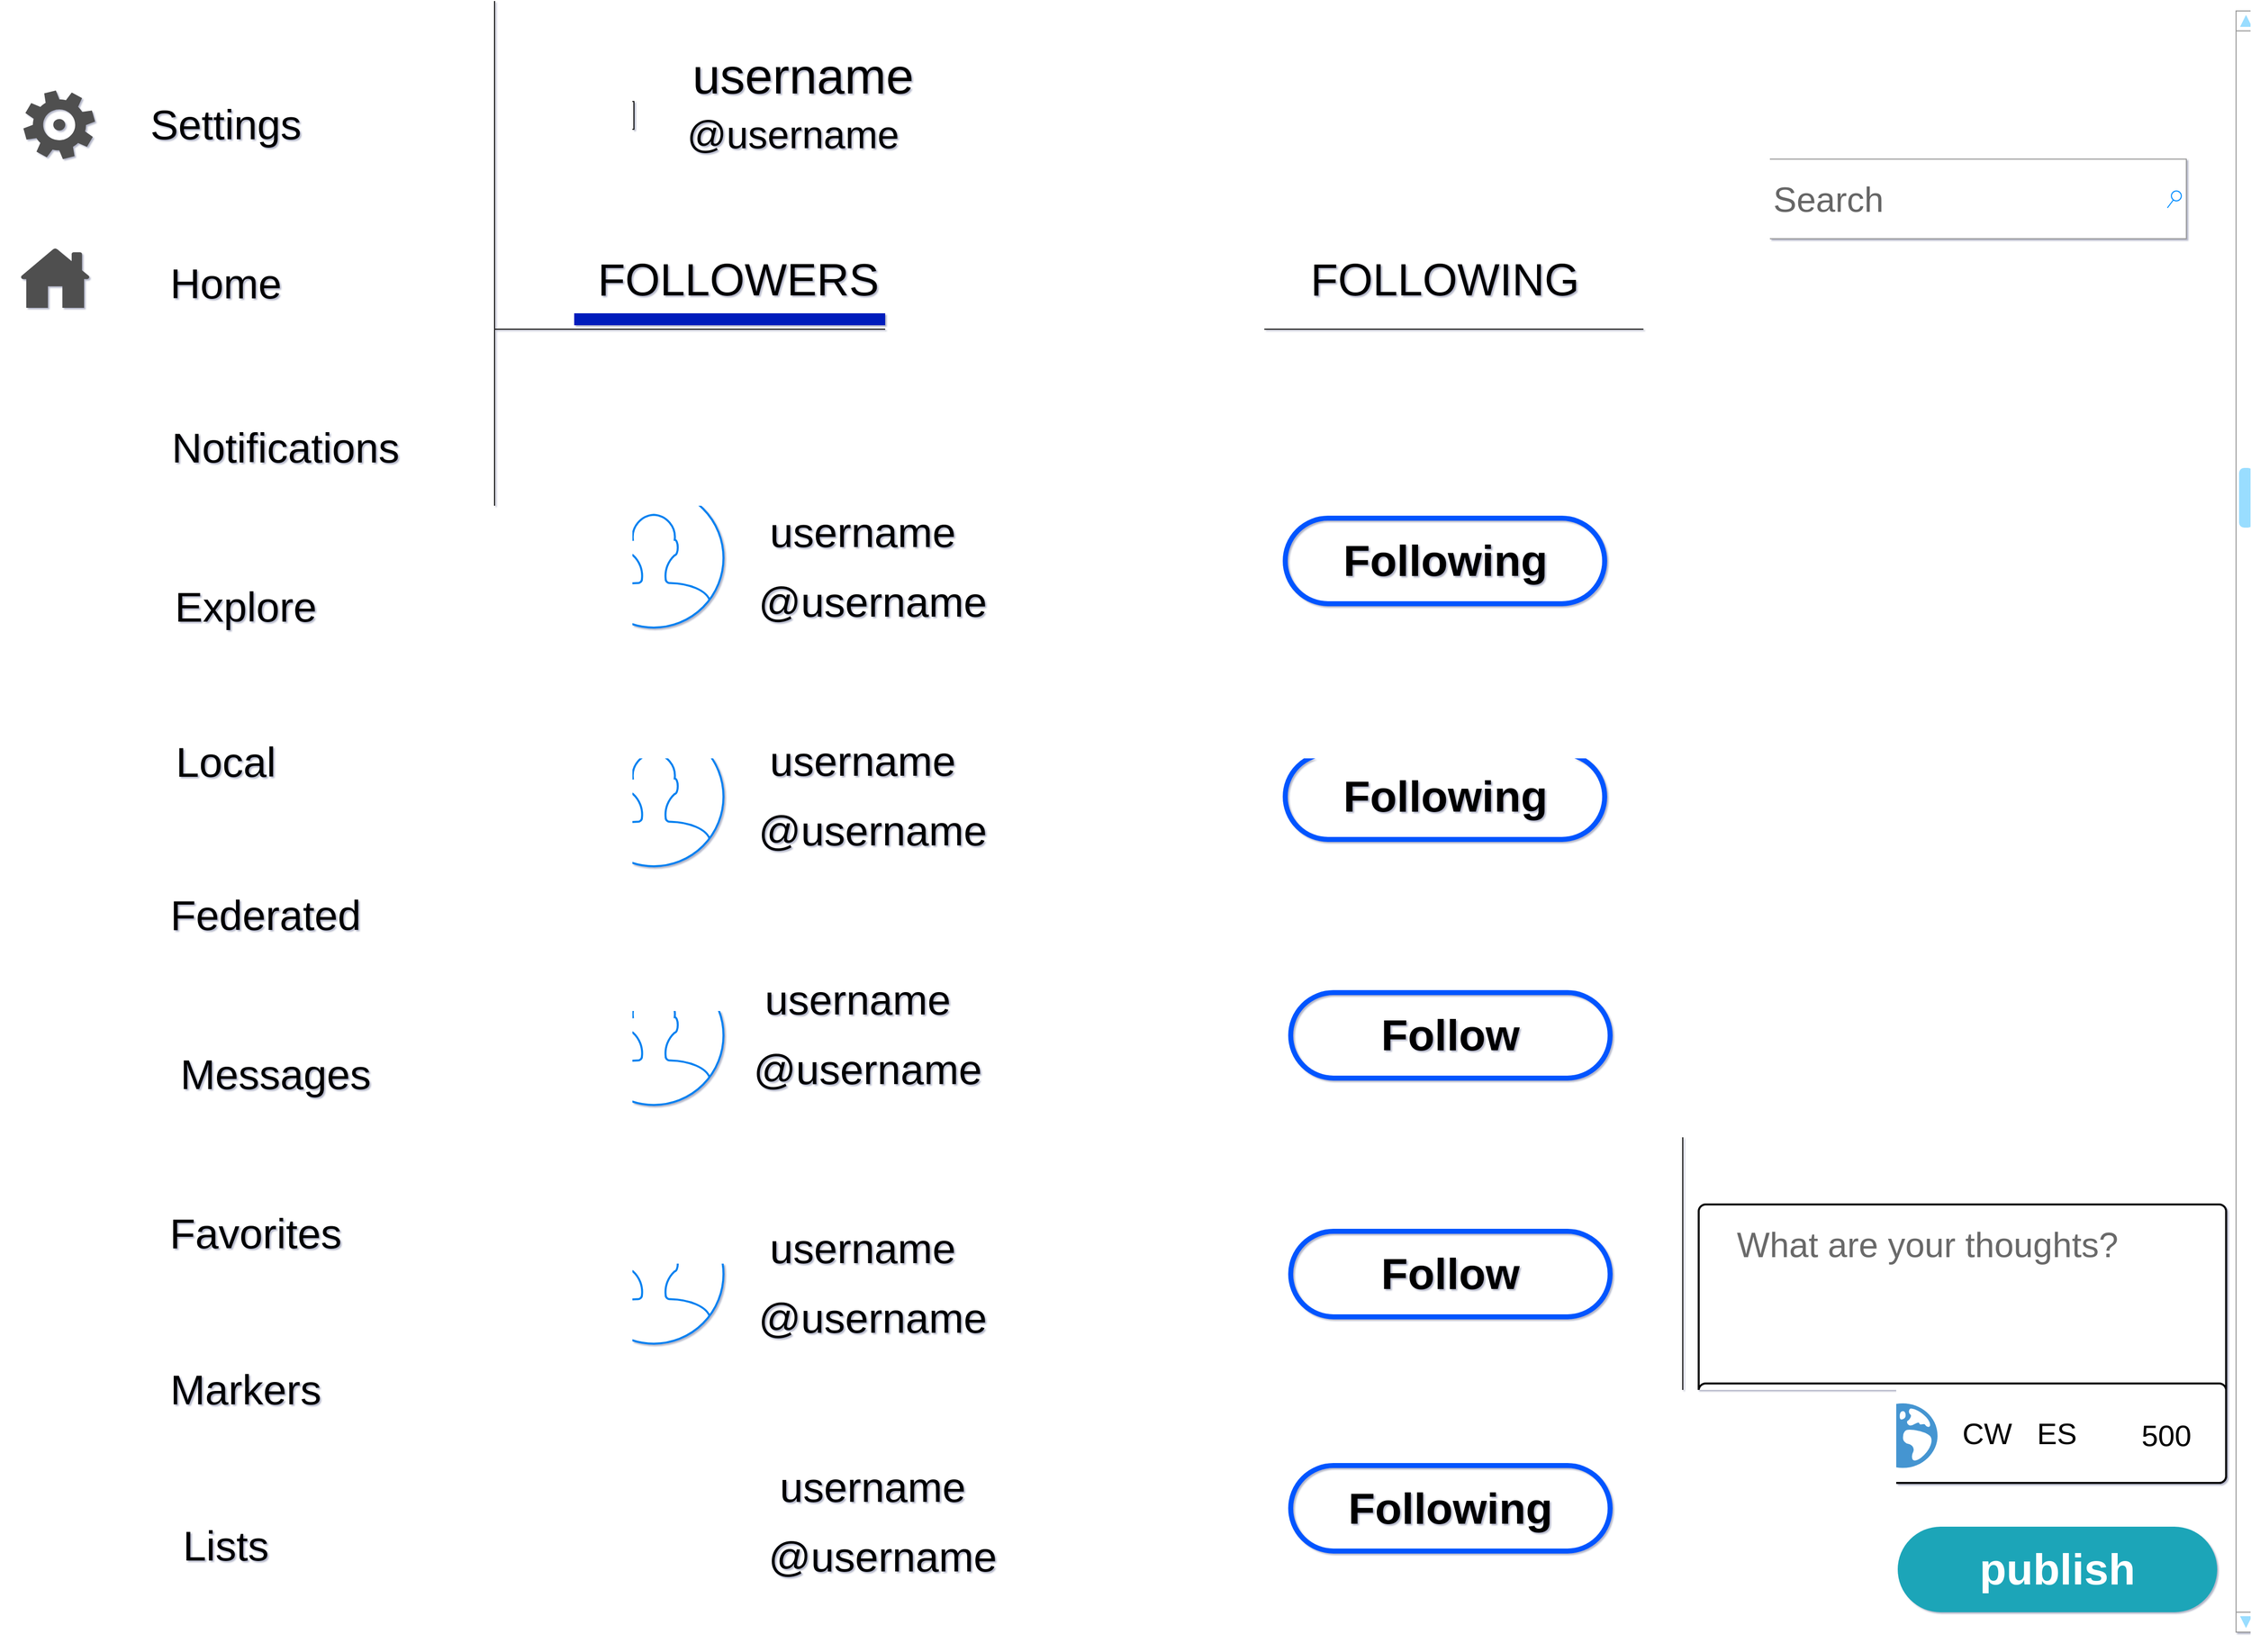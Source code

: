 <mxfile version="21.0.6" type="github">
  <diagram name="Página-1" id="clSKfbIbrm-G46F0gqga">
    <mxGraphModel dx="3000" dy="1774" grid="1" gridSize="10" guides="1" tooltips="1" connect="1" arrows="1" fold="1" page="1" pageScale="1" pageWidth="1169" pageHeight="827" background="none" math="0" shadow="1">
      <root>
        <mxCell id="0" />
        <mxCell id="1" parent="0" />
        <mxCell id="SU3SuYScUBmW4pT_DL9_-8" value="" style="verticalLabelPosition=bottom;shadow=0;dashed=0;align=center;html=1;verticalAlign=top;strokeWidth=1;shape=mxgraph.mockup.navigation.scrollBar;strokeColor=#999999;barPos=71.273;fillColor2=#99ddff;strokeColor2=none;direction=north;rounded=1;" vertex="1" parent="1">
          <mxGeometry x="2310" y="10" width="10" height="1630" as="geometry" />
        </mxCell>
        <mxCell id="SU3SuYScUBmW4pT_DL9_-9" value="&lt;font style=&quot;font-size: 45px;&quot;&gt;FOLLOWING&lt;/font&gt;" style="text;strokeColor=none;align=center;fillColor=none;html=1;verticalAlign=middle;whiteSpace=wrap;rounded=1;fontSize=45;" vertex="1" parent="1">
          <mxGeometry x="1420" y="260" width="190" height="40" as="geometry" />
        </mxCell>
        <mxCell id="SU3SuYScUBmW4pT_DL9_-11" value="&lt;font style=&quot;font-size: 45px;&quot;&gt;FOLLOWERS&lt;/font&gt;" style="text;strokeColor=none;align=center;fillColor=none;html=1;verticalAlign=middle;whiteSpace=wrap;rounded=1;fontSize=45;" vertex="1" parent="1">
          <mxGeometry x="710" y="260" width="190" height="40" as="geometry" />
        </mxCell>
        <mxCell id="SU3SuYScUBmW4pT_DL9_-17" value="" style="endArrow=none;html=1;rounded=0;" edge="1" parent="1">
          <mxGeometry width="50" height="50" relative="1" as="geometry">
            <mxPoint x="560" y="1650" as="sourcePoint" />
            <mxPoint x="560" as="targetPoint" />
          </mxGeometry>
        </mxCell>
        <mxCell id="SU3SuYScUBmW4pT_DL9_-18" value="" style="endArrow=none;html=1;rounded=0;" edge="1" parent="1">
          <mxGeometry width="50" height="50" relative="1" as="geometry">
            <mxPoint x="1754" y="1654" as="sourcePoint" />
            <mxPoint x="1754" y="4" as="targetPoint" />
          </mxGeometry>
        </mxCell>
        <mxCell id="SU3SuYScUBmW4pT_DL9_-19" value="" style="endArrow=none;html=1;rounded=0;" edge="1" parent="1">
          <mxGeometry width="50" height="50" relative="1" as="geometry">
            <mxPoint x="560" y="330" as="sourcePoint" />
            <mxPoint x="1750" y="330" as="targetPoint" />
          </mxGeometry>
        </mxCell>
        <mxCell id="SU3SuYScUBmW4pT_DL9_-20" value="" style="ellipse;whiteSpace=wrap;html=1;aspect=fixed;shape=mxgraph.ios7.icons.user;perimeter=rectanglePerimeter;verticalAlign=top;strokeColor=#0080F0;labelBackgroundColor=#ffffff;strokeWidth=2;shadow=0;dashed=0;" vertex="1" parent="1">
          <mxGeometry x="650" y="490" width="140" height="140" as="geometry" />
        </mxCell>
        <mxCell id="SU3SuYScUBmW4pT_DL9_-21" value="" style="ellipse;whiteSpace=wrap;html=1;aspect=fixed;shape=mxgraph.ios7.icons.user;perimeter=rectanglePerimeter;verticalAlign=top;strokeColor=#0080F0;labelBackgroundColor=#ffffff;strokeWidth=2;shadow=0;dashed=0;" vertex="1" parent="1">
          <mxGeometry x="650" y="730" width="140" height="140" as="geometry" />
        </mxCell>
        <mxCell id="SU3SuYScUBmW4pT_DL9_-22" value="" style="ellipse;whiteSpace=wrap;html=1;aspect=fixed;shape=mxgraph.ios7.icons.user;perimeter=rectanglePerimeter;verticalAlign=top;strokeColor=#0080F0;labelBackgroundColor=#ffffff;strokeWidth=2;shadow=0;dashed=0;" vertex="1" parent="1">
          <mxGeometry x="650" y="970" width="140" height="140" as="geometry" />
        </mxCell>
        <mxCell id="SU3SuYScUBmW4pT_DL9_-23" value="" style="ellipse;whiteSpace=wrap;html=1;aspect=fixed;shape=mxgraph.ios7.icons.user;perimeter=rectanglePerimeter;verticalAlign=top;strokeColor=#0080F0;labelBackgroundColor=#ffffff;strokeWidth=2;shadow=0;dashed=0;" vertex="1" parent="1">
          <mxGeometry x="650" y="1210" width="140" height="140" as="geometry" />
        </mxCell>
        <mxCell id="SU3SuYScUBmW4pT_DL9_-24" value="" style="ellipse;whiteSpace=wrap;html=1;aspect=fixed;shape=mxgraph.ios7.icons.user;perimeter=rectanglePerimeter;verticalAlign=top;strokeColor=#0080F0;labelBackgroundColor=#ffffff;strokeWidth=2;shadow=0;dashed=0;" vertex="1" parent="1">
          <mxGeometry x="650" y="1450" width="140" height="140" as="geometry" />
        </mxCell>
        <mxCell id="SU3SuYScUBmW4pT_DL9_-25" value="@username" style="text;html=1;strokeColor=none;fillColor=none;align=center;verticalAlign=middle;whiteSpace=wrap;rounded=0;fontSize=42;" vertex="1" parent="1">
          <mxGeometry x="830" y="590" width="220" height="30" as="geometry" />
        </mxCell>
        <mxCell id="SU3SuYScUBmW4pT_DL9_-26" value="username" style="text;html=1;strokeColor=none;fillColor=none;align=center;verticalAlign=middle;whiteSpace=wrap;rounded=0;fontSize=42;" vertex="1" parent="1">
          <mxGeometry x="820" y="520" width="220" height="30" as="geometry" />
        </mxCell>
        <mxCell id="SU3SuYScUBmW4pT_DL9_-29" value="@username" style="text;html=1;strokeColor=none;fillColor=none;align=center;verticalAlign=middle;whiteSpace=wrap;rounded=0;fontSize=42;" vertex="1" parent="1">
          <mxGeometry x="830" y="820" width="220" height="30" as="geometry" />
        </mxCell>
        <mxCell id="SU3SuYScUBmW4pT_DL9_-30" value="username" style="text;html=1;strokeColor=none;fillColor=none;align=center;verticalAlign=middle;whiteSpace=wrap;rounded=0;fontSize=42;" vertex="1" parent="1">
          <mxGeometry x="820" y="750" width="220" height="30" as="geometry" />
        </mxCell>
        <mxCell id="SU3SuYScUBmW4pT_DL9_-31" value="@username" style="text;html=1;strokeColor=none;fillColor=none;align=center;verticalAlign=middle;whiteSpace=wrap;rounded=0;fontSize=42;" vertex="1" parent="1">
          <mxGeometry x="825" y="1060" width="220" height="30" as="geometry" />
        </mxCell>
        <mxCell id="SU3SuYScUBmW4pT_DL9_-32" value="username" style="text;html=1;strokeColor=none;fillColor=none;align=center;verticalAlign=middle;whiteSpace=wrap;rounded=0;fontSize=42;" vertex="1" parent="1">
          <mxGeometry x="815" y="990" width="220" height="30" as="geometry" />
        </mxCell>
        <mxCell id="SU3SuYScUBmW4pT_DL9_-33" value="@username" style="text;html=1;strokeColor=none;fillColor=none;align=center;verticalAlign=middle;whiteSpace=wrap;rounded=0;fontSize=42;" vertex="1" parent="1">
          <mxGeometry x="830" y="1310" width="220" height="30" as="geometry" />
        </mxCell>
        <mxCell id="SU3SuYScUBmW4pT_DL9_-34" value="username" style="text;html=1;strokeColor=none;fillColor=none;align=center;verticalAlign=middle;whiteSpace=wrap;rounded=0;fontSize=42;" vertex="1" parent="1">
          <mxGeometry x="820" y="1240" width="220" height="30" as="geometry" />
        </mxCell>
        <mxCell id="SU3SuYScUBmW4pT_DL9_-35" value="@username" style="text;html=1;strokeColor=none;fillColor=none;align=center;verticalAlign=middle;whiteSpace=wrap;rounded=0;fontSize=42;" vertex="1" parent="1">
          <mxGeometry x="840" y="1550" width="220" height="30" as="geometry" />
        </mxCell>
        <mxCell id="SU3SuYScUBmW4pT_DL9_-36" value="username" style="text;html=1;strokeColor=none;fillColor=none;align=center;verticalAlign=middle;whiteSpace=wrap;rounded=0;fontSize=42;" vertex="1" parent="1">
          <mxGeometry x="830" y="1480" width="220" height="30" as="geometry" />
        </mxCell>
        <mxCell id="SU3SuYScUBmW4pT_DL9_-38" value="Search" style="strokeWidth=1;shadow=0;dashed=0;align=center;html=1;shape=mxgraph.mockup.forms.searchBox;strokeColor=#999999;mainText=;strokeColor2=#008cff;fontColor=#666666;fontSize=35;align=left;spacingLeft=3;whiteSpace=wrap;" vertex="1" parent="1">
          <mxGeometry x="1840" y="159" width="420" height="80" as="geometry" />
        </mxCell>
        <mxCell id="SU3SuYScUBmW4pT_DL9_-39" value="" style="rounded=1;whiteSpace=wrap;html=1;absoluteArcSize=1;arcSize=14;strokeWidth=2;" vertex="1" parent="1">
          <mxGeometry x="1770" y="1210" width="530" height="280" as="geometry" />
        </mxCell>
        <mxCell id="SU3SuYScUBmW4pT_DL9_-40" value="" style="rounded=1;whiteSpace=wrap;html=1;absoluteArcSize=1;arcSize=14;strokeWidth=2;" vertex="1" parent="1">
          <mxGeometry x="1770" y="1390" width="530" height="100" as="geometry" />
        </mxCell>
        <mxCell id="SU3SuYScUBmW4pT_DL9_-41" value="" style="shape=image;html=1;verticalAlign=top;verticalLabelPosition=bottom;labelBackgroundColor=#ffffff;imageAspect=0;aspect=fixed;image=https://cdn2.iconfinder.com/data/icons/essential-web-4/50/clip-fasten-file-attach-join-128.png" vertex="1" parent="1">
          <mxGeometry x="1790" y="1407.5" width="65" height="65" as="geometry" />
        </mxCell>
        <mxCell id="SU3SuYScUBmW4pT_DL9_-43" value="" style="shape=image;html=1;verticalAlign=top;verticalLabelPosition=bottom;labelBackgroundColor=#ffffff;imageAspect=0;aspect=fixed;image=https://cdn2.iconfinder.com/data/icons/boxicons-regular-vol-3/24/bx-poll-128.png" vertex="1" parent="1">
          <mxGeometry x="1867.5" y="1403.75" width="72.5" height="72.5" as="geometry" />
        </mxCell>
        <mxCell id="SU3SuYScUBmW4pT_DL9_-44" value="" style="shadow=0;dashed=0;html=1;strokeColor=none;fillColor=#4495D1;labelPosition=center;verticalLabelPosition=bottom;verticalAlign=top;align=center;outlineConnect=0;shape=mxgraph.veeam.globe;" vertex="1" parent="1">
          <mxGeometry x="1940" y="1410" width="70" height="64.9" as="geometry" />
        </mxCell>
        <mxCell id="SU3SuYScUBmW4pT_DL9_-45" value="CW" style="text;strokeColor=none;align=center;fillColor=none;html=1;verticalAlign=middle;whiteSpace=wrap;rounded=0;fontSize=30;" vertex="1" parent="1">
          <mxGeometry x="2030" y="1425" width="60" height="30" as="geometry" />
        </mxCell>
        <mxCell id="SU3SuYScUBmW4pT_DL9_-46" value="ES" style="text;strokeColor=none;align=center;fillColor=none;html=1;verticalAlign=middle;whiteSpace=wrap;rounded=0;fontSize=30;" vertex="1" parent="1">
          <mxGeometry x="2100" y="1425.0" width="60" height="30" as="geometry" />
        </mxCell>
        <mxCell id="SU3SuYScUBmW4pT_DL9_-47" value="500" style="text;strokeColor=none;align=center;fillColor=none;html=1;verticalAlign=middle;whiteSpace=wrap;rounded=0;fontSize=30;" vertex="1" parent="1">
          <mxGeometry x="2210" y="1427.45" width="60" height="30" as="geometry" />
        </mxCell>
        <mxCell id="SU3SuYScUBmW4pT_DL9_-48" value="What are your thoughts?" style="text;strokeColor=none;align=center;fillColor=none;html=1;verticalAlign=middle;whiteSpace=wrap;rounded=0;fontSize=35;fontColor=#696969;" vertex="1" parent="1">
          <mxGeometry x="1790" y="1230" width="420" height="40" as="geometry" />
        </mxCell>
        <mxCell id="SU3SuYScUBmW4pT_DL9_-49" value="" style="shape=image;html=1;verticalAlign=top;verticalLabelPosition=bottom;labelBackgroundColor=#ffffff;imageAspect=0;aspect=fixed;image=https://cdn2.iconfinder.com/data/icons/emoji-line/32/emoji_14-128.png" vertex="1" parent="1">
          <mxGeometry x="2230" y="1220" width="60" height="60" as="geometry" />
        </mxCell>
        <mxCell id="SU3SuYScUBmW4pT_DL9_-51" value="@username" style="text;html=1;strokeColor=none;fillColor=none;align=center;verticalAlign=middle;whiteSpace=wrap;rounded=0;fontSize=39;" vertex="1" parent="1">
          <mxGeometry x="750" y="120" width="220" height="30" as="geometry" />
        </mxCell>
        <mxCell id="SU3SuYScUBmW4pT_DL9_-52" value="username" style="text;html=1;strokeColor=none;fillColor=none;align=center;verticalAlign=middle;whiteSpace=wrap;rounded=0;fontSize=50;" vertex="1" parent="1">
          <mxGeometry x="760" y="60" width="220" height="30" as="geometry" />
        </mxCell>
        <mxCell id="SU3SuYScUBmW4pT_DL9_-57" value="" style="html=1;shadow=0;dashed=0;align=center;verticalAlign=middle;shape=mxgraph.arrows2.arrow;dy=0.6;dx=40;flipH=1;notch=0;" vertex="1" parent="1">
          <mxGeometry x="600" y="80" width="100" height="70" as="geometry" />
        </mxCell>
        <mxCell id="SU3SuYScUBmW4pT_DL9_-58" value="" style="sketch=0;pointerEvents=1;shadow=0;dashed=0;html=1;strokeColor=none;fillColor=#505050;labelPosition=center;verticalLabelPosition=bottom;verticalAlign=top;outlineConnect=0;align=center;shape=mxgraph.office.concepts.home;" vertex="1" parent="1">
          <mxGeometry x="83.5" y="248.5" width="70" height="60" as="geometry" />
        </mxCell>
        <mxCell id="SU3SuYScUBmW4pT_DL9_-59" value="" style="shape=image;html=1;verticalAlign=top;verticalLabelPosition=bottom;labelBackgroundColor=#ffffff;imageAspect=0;aspect=fixed;image=https://cdn4.iconfinder.com/data/icons/essential-app-2/16/notification-bell-ring-alarm-128.png;fontColor=#454545;" vertex="1" parent="1">
          <mxGeometry x="80" y="405" width="70" height="70" as="geometry" />
        </mxCell>
        <mxCell id="SU3SuYScUBmW4pT_DL9_-60" value="" style="shape=image;html=1;verticalAlign=top;verticalLabelPosition=bottom;labelBackgroundColor=#ffffff;imageAspect=0;aspect=fixed;image=https://cdn4.iconfinder.com/data/icons/web-and-mobile-in-square/100/WebInSquare_for_publish-08-128.png" vertex="1" parent="1">
          <mxGeometry x="87" y="565" width="70" height="70" as="geometry" />
        </mxCell>
        <mxCell id="SU3SuYScUBmW4pT_DL9_-61" value="" style="sketch=0;outlineConnect=0;fontColor=#232F3E;gradientColor=none;fillColor=#232F3D;strokeColor=none;dashed=0;verticalLabelPosition=bottom;verticalAlign=top;align=center;html=1;fontSize=12;fontStyle=0;aspect=fixed;pointerEvents=1;shape=mxgraph.aws4.users;" vertex="1" parent="1">
          <mxGeometry x="83.5" y="727" width="78" height="78" as="geometry" />
        </mxCell>
        <mxCell id="SU3SuYScUBmW4pT_DL9_-62" value="" style="shadow=0;dashed=0;html=1;strokeColor=none;fillColor=#4495D1;labelPosition=center;verticalLabelPosition=bottom;verticalAlign=top;align=center;outlineConnect=0;shape=mxgraph.veeam.globe;" vertex="1" parent="1">
          <mxGeometry x="91" y="880" width="63" height="60" as="geometry" />
        </mxCell>
        <mxCell id="SU3SuYScUBmW4pT_DL9_-63" value="" style="shape=image;html=1;verticalAlign=top;verticalLabelPosition=bottom;labelBackgroundColor=#ffffff;imageAspect=0;aspect=fixed;image=https://cdn4.iconfinder.com/data/icons/ionicons/512/icon-at-128.png" vertex="1" parent="1">
          <mxGeometry x="78" y="1045" width="79" height="79" as="geometry" />
        </mxCell>
        <mxCell id="SU3SuYScUBmW4pT_DL9_-64" value="" style="html=1;dashed=0;aspect=fixed;verticalLabelPosition=bottom;verticalAlign=top;align=center;shape=mxgraph.gmdl.star;strokeColor=none;fillColor=#737373;shadow=0;sketch=0;" vertex="1" parent="1">
          <mxGeometry x="83.5" y="1195" width="70" height="70" as="geometry" />
        </mxCell>
        <mxCell id="SU3SuYScUBmW4pT_DL9_-65" value="" style="html=1;shadow=0;dashed=0;align=center;verticalAlign=middle;shape=mxgraph.arrows2.arrow;dy=0;dx=0;notch=28;rotation=-90;" vertex="1" parent="1">
          <mxGeometry x="81.81" y="1369.41" width="75.19" height="55.59" as="geometry" />
        </mxCell>
        <mxCell id="SU3SuYScUBmW4pT_DL9_-66" value="publish" style="rounded=1;whiteSpace=wrap;html=1;arcSize=50;strokeColor=none;strokeWidth=1;fillColor=#1CA5B8;fontColor=#ffffff;whiteSpace=wrap;align=center;verticalAlign=middle;spacingLeft=0;fontStyle=1;fontSize=44;spacing=10;" vertex="1" parent="1">
          <mxGeometry x="1970" y="1534" width="321" height="86" as="geometry" />
        </mxCell>
        <mxCell id="SU3SuYScUBmW4pT_DL9_-68" value="Home" style="text;html=1;strokeColor=none;fillColor=none;align=center;verticalAlign=middle;whiteSpace=wrap;rounded=0;fontSize=42;" vertex="1" parent="1">
          <mxGeometry x="180" y="270" width="220" height="30" as="geometry" />
        </mxCell>
        <mxCell id="SU3SuYScUBmW4pT_DL9_-69" value="Notifications" style="text;html=1;strokeColor=none;fillColor=none;align=center;verticalAlign=middle;whiteSpace=wrap;rounded=0;fontSize=42;" vertex="1" parent="1">
          <mxGeometry x="240" y="435" width="220" height="30" as="geometry" />
        </mxCell>
        <mxCell id="SU3SuYScUBmW4pT_DL9_-70" value="Explore" style="text;html=1;strokeColor=none;fillColor=none;align=center;verticalAlign=middle;whiteSpace=wrap;rounded=0;fontSize=42;" vertex="1" parent="1">
          <mxGeometry x="200" y="595" width="220" height="30" as="geometry" />
        </mxCell>
        <mxCell id="SU3SuYScUBmW4pT_DL9_-71" value="Local" style="text;html=1;strokeColor=none;fillColor=none;align=center;verticalAlign=middle;whiteSpace=wrap;rounded=0;fontSize=42;" vertex="1" parent="1">
          <mxGeometry x="180" y="751" width="220" height="30" as="geometry" />
        </mxCell>
        <mxCell id="SU3SuYScUBmW4pT_DL9_-72" value="Federated&lt;br&gt;" style="text;html=1;strokeColor=none;fillColor=none;align=center;verticalAlign=middle;whiteSpace=wrap;rounded=0;fontSize=42;" vertex="1" parent="1">
          <mxGeometry x="220" y="905" width="220" height="30" as="geometry" />
        </mxCell>
        <mxCell id="SU3SuYScUBmW4pT_DL9_-73" value="Messages" style="text;html=1;strokeColor=none;fillColor=none;align=center;verticalAlign=middle;whiteSpace=wrap;rounded=0;fontSize=42;" vertex="1" parent="1">
          <mxGeometry x="170" y="1065" width="340" height="30" as="geometry" />
        </mxCell>
        <mxCell id="SU3SuYScUBmW4pT_DL9_-75" value="Favorites" style="text;html=1;strokeColor=none;fillColor=none;align=center;verticalAlign=middle;whiteSpace=wrap;rounded=0;fontSize=42;" vertex="1" parent="1">
          <mxGeometry x="210" y="1225" width="220" height="30" as="geometry" />
        </mxCell>
        <mxCell id="SU3SuYScUBmW4pT_DL9_-76" value="Markers" style="text;html=1;strokeColor=none;fillColor=none;align=center;verticalAlign=middle;whiteSpace=wrap;rounded=0;fontSize=42;" vertex="1" parent="1">
          <mxGeometry x="200" y="1382.2" width="220" height="30" as="geometry" />
        </mxCell>
        <mxCell id="SU3SuYScUBmW4pT_DL9_-77" value="" style="shape=image;html=1;verticalAlign=top;verticalLabelPosition=bottom;labelBackgroundColor=#ffffff;imageAspect=0;aspect=fixed;image=https://cdn2.iconfinder.com/data/icons/shopping-elements-6/64/28-Orders_and_Check_Lists-128.png" vertex="1" parent="1">
          <mxGeometry x="63.5" y="1500" width="108" height="108" as="geometry" />
        </mxCell>
        <mxCell id="SU3SuYScUBmW4pT_DL9_-78" value="Lists" style="text;html=1;strokeColor=none;fillColor=none;align=center;verticalAlign=middle;whiteSpace=wrap;rounded=0;fontSize=42;" vertex="1" parent="1">
          <mxGeometry x="180" y="1539" width="220" height="30" as="geometry" />
        </mxCell>
        <mxCell id="SU3SuYScUBmW4pT_DL9_-79" value="" style="sketch=0;pointerEvents=1;shadow=0;dashed=0;html=1;strokeColor=none;fillColor=#505050;labelPosition=center;verticalLabelPosition=bottom;verticalAlign=top;outlineConnect=0;align=center;shape=mxgraph.office.concepts.settings_office_365;" vertex="1" parent="1">
          <mxGeometry x="86.5" y="90" width="72" height="69" as="geometry" />
        </mxCell>
        <mxCell id="SU3SuYScUBmW4pT_DL9_-80" value="Settings" style="text;html=1;strokeColor=none;fillColor=none;align=center;verticalAlign=middle;whiteSpace=wrap;rounded=0;fontSize=42;" vertex="1" parent="1">
          <mxGeometry x="180" y="109.5" width="220" height="30" as="geometry" />
        </mxCell>
        <mxCell id="SU3SuYScUBmW4pT_DL9_-82" value="Following" style="rounded=1;whiteSpace=wrap;html=1;arcSize=50;strokeColor=#0055ff;strokeWidth=5;fillColor=none;fontColor=#000000;whiteSpace=wrap;align=center;verticalAlign=middle;spacingLeft=0;fontStyle=1;fontSize=44;spacing=10;" vertex="1" parent="1">
          <mxGeometry x="1354.5" y="520" width="321" height="86" as="geometry" />
        </mxCell>
        <mxCell id="SU3SuYScUBmW4pT_DL9_-83" value="Following" style="rounded=1;whiteSpace=wrap;html=1;arcSize=50;strokeColor=#0055ff;strokeWidth=5;fillColor=none;fontColor=#000000;whiteSpace=wrap;align=center;verticalAlign=middle;spacingLeft=0;fontStyle=1;fontSize=44;spacing=10;" vertex="1" parent="1">
          <mxGeometry x="1354.5" y="757" width="321" height="86" as="geometry" />
        </mxCell>
        <mxCell id="SU3SuYScUBmW4pT_DL9_-84" value="Follow" style="rounded=1;whiteSpace=wrap;html=1;arcSize=50;strokeColor=#0055ff;strokeWidth=5;fillColor=none;fontColor=#000000;whiteSpace=wrap;align=center;verticalAlign=middle;spacingLeft=0;fontStyle=1;fontSize=44;spacing=10;" vertex="1" parent="1">
          <mxGeometry x="1360" y="997" width="321" height="86" as="geometry" />
        </mxCell>
        <mxCell id="SU3SuYScUBmW4pT_DL9_-85" value="Follow" style="rounded=1;whiteSpace=wrap;html=1;arcSize=50;strokeColor=#0055ff;strokeWidth=5;fillColor=none;fontColor=#000000;whiteSpace=wrap;align=center;verticalAlign=middle;spacingLeft=0;fontStyle=1;fontSize=44;spacing=10;" vertex="1" parent="1">
          <mxGeometry x="1360" y="1237" width="321" height="86" as="geometry" />
        </mxCell>
        <mxCell id="SU3SuYScUBmW4pT_DL9_-86" value="Following" style="rounded=1;whiteSpace=wrap;html=1;arcSize=50;strokeColor=#0055ff;strokeWidth=5;fillColor=none;fontColor=#000000;whiteSpace=wrap;align=center;verticalAlign=middle;spacingLeft=0;fontStyle=1;fontSize=44;spacing=10;" vertex="1" parent="1">
          <mxGeometry x="1360" y="1472.5" width="321" height="86" as="geometry" />
        </mxCell>
        <mxCell id="SU3SuYScUBmW4pT_DL9_-87" value="" style="endArrow=none;html=1;rounded=0;strokeWidth=12;fillColor=#0050ef;strokeColor=#001DBC;" edge="1" parent="1">
          <mxGeometry width="50" height="50" relative="1" as="geometry">
            <mxPoint x="640" y="320" as="sourcePoint" />
            <mxPoint x="960" y="320" as="targetPoint" />
          </mxGeometry>
        </mxCell>
      </root>
    </mxGraphModel>
  </diagram>
</mxfile>
